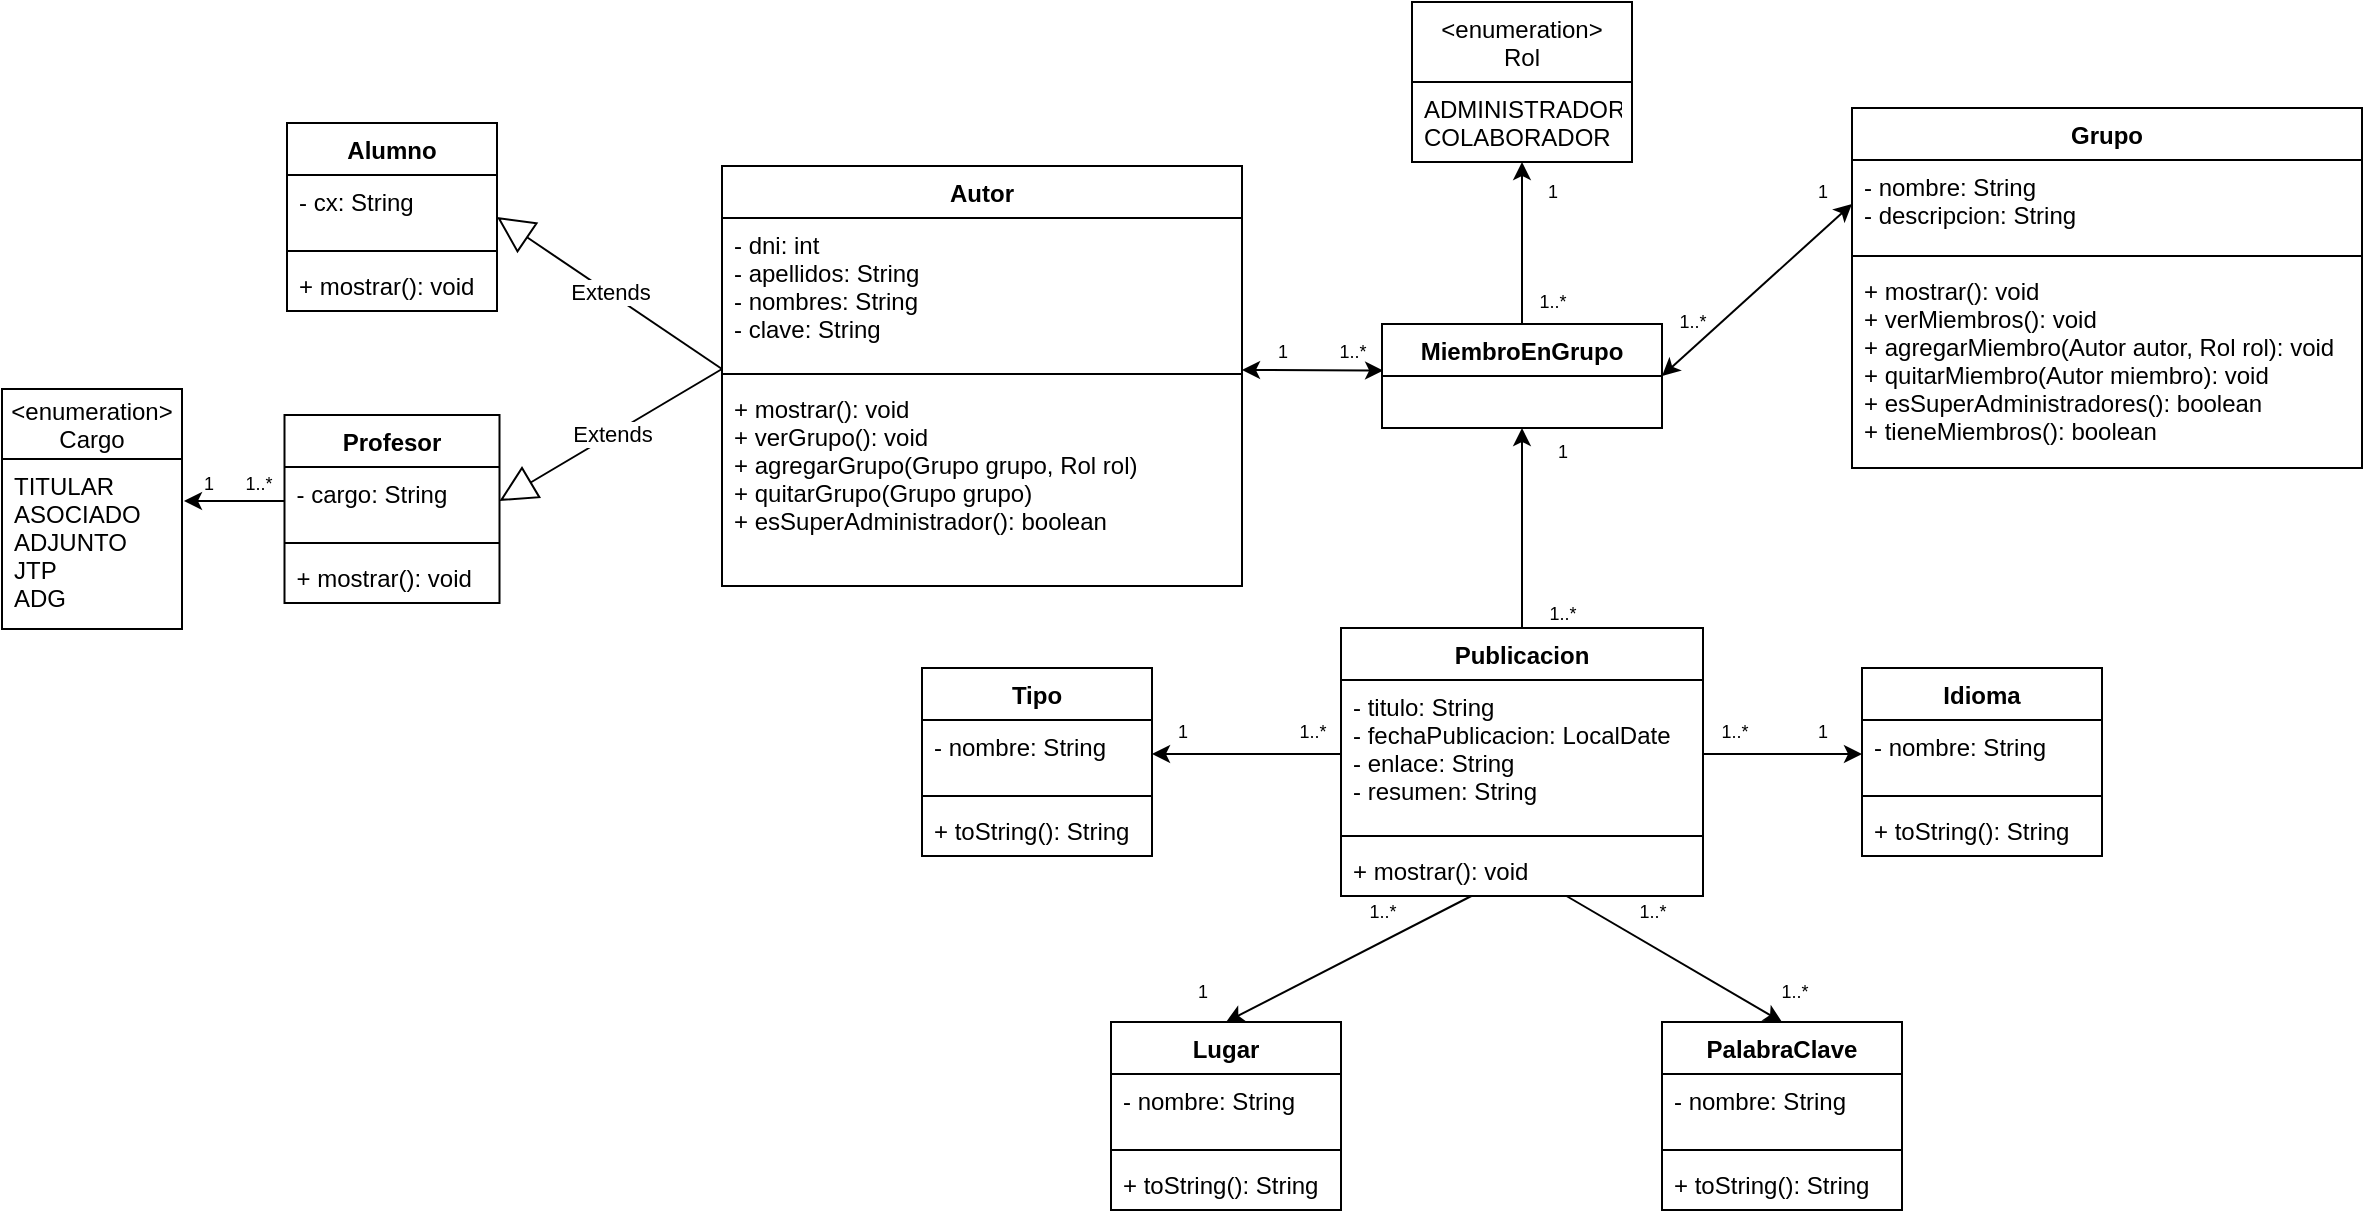 <mxfile version="15.5.8" type="device"><diagram id="-cp5HwwHwKEjinbvMlLH" name="Page-1"><mxGraphModel dx="1185" dy="612" grid="1" gridSize="10" guides="1" tooltips="1" connect="1" arrows="1" fold="1" page="1" pageScale="1" pageWidth="827" pageHeight="1169" math="0" shadow="0"><root><mxCell id="0"/><mxCell id="1" parent="0"/><mxCell id="iuG_ZYWCBgVi3_XoPc9T-4" value="MiembroEnGrupo" style="swimlane;fontStyle=1;childLayout=stackLayout;horizontal=1;startSize=26;fillColor=none;horizontalStack=0;resizeParent=1;resizeParentMax=0;resizeLast=0;collapsible=1;marginBottom=0;" vertex="1" parent="1"><mxGeometry x="1020" y="521" width="140" height="52" as="geometry"><mxRectangle x="610" y="130" width="130" height="26" as="alternateBounds"/></mxGeometry></mxCell><mxCell id="iuG_ZYWCBgVi3_XoPc9T-5" value="&lt;enumeration&gt;&#10;Rol" style="swimlane;fontStyle=0;childLayout=stackLayout;horizontal=1;startSize=40;fillColor=none;horizontalStack=0;resizeParent=1;resizeParentMax=0;resizeLast=0;collapsible=1;marginBottom=0;" vertex="1" parent="1"><mxGeometry x="1035" y="360" width="110" height="80" as="geometry"/></mxCell><mxCell id="iuG_ZYWCBgVi3_XoPc9T-6" value="ADMINISTRADOR&#10;COLABORADOR" style="text;strokeColor=none;fillColor=none;align=left;verticalAlign=top;spacingLeft=4;spacingRight=4;overflow=hidden;rotatable=0;points=[[0,0.5],[1,0.5]];portConstraint=eastwest;" vertex="1" parent="iuG_ZYWCBgVi3_XoPc9T-5"><mxGeometry y="40" width="110" height="40" as="geometry"/></mxCell><mxCell id="iuG_ZYWCBgVi3_XoPc9T-7" value="Alumno" style="swimlane;fontStyle=1;align=center;verticalAlign=top;childLayout=stackLayout;horizontal=1;startSize=26;horizontalStack=0;resizeParent=1;resizeParentMax=0;resizeLast=0;collapsible=1;marginBottom=0;" vertex="1" parent="1"><mxGeometry x="472.5" y="420.5" width="105" height="94" as="geometry"/></mxCell><mxCell id="iuG_ZYWCBgVi3_XoPc9T-8" value="- cx: String&#10;" style="text;strokeColor=none;fillColor=none;align=left;verticalAlign=top;spacingLeft=4;spacingRight=4;overflow=hidden;rotatable=0;points=[[0,0.5],[1,0.5]];portConstraint=eastwest;" vertex="1" parent="iuG_ZYWCBgVi3_XoPc9T-7"><mxGeometry y="26" width="105" height="34" as="geometry"/></mxCell><mxCell id="iuG_ZYWCBgVi3_XoPc9T-9" value="" style="line;strokeWidth=1;fillColor=none;align=left;verticalAlign=middle;spacingTop=-1;spacingLeft=3;spacingRight=3;rotatable=0;labelPosition=right;points=[];portConstraint=eastwest;" vertex="1" parent="iuG_ZYWCBgVi3_XoPc9T-7"><mxGeometry y="60" width="105" height="8" as="geometry"/></mxCell><mxCell id="iuG_ZYWCBgVi3_XoPc9T-10" value="+ mostrar(): void" style="text;strokeColor=none;fillColor=none;align=left;verticalAlign=top;spacingLeft=4;spacingRight=4;overflow=hidden;rotatable=0;points=[[0,0.5],[1,0.5]];portConstraint=eastwest;" vertex="1" parent="iuG_ZYWCBgVi3_XoPc9T-7"><mxGeometry y="68" width="105" height="26" as="geometry"/></mxCell><mxCell id="iuG_ZYWCBgVi3_XoPc9T-11" value="Profesor" style="swimlane;fontStyle=1;align=center;verticalAlign=top;childLayout=stackLayout;horizontal=1;startSize=26;horizontalStack=0;resizeParent=1;resizeParentMax=0;resizeLast=0;collapsible=1;marginBottom=0;" vertex="1" parent="1"><mxGeometry x="471.25" y="566.5" width="107.5" height="94" as="geometry"/></mxCell><mxCell id="iuG_ZYWCBgVi3_XoPc9T-12" value="- cargo: String&#10;" style="text;strokeColor=none;fillColor=none;align=left;verticalAlign=top;spacingLeft=4;spacingRight=4;overflow=hidden;rotatable=0;points=[[0,0.5],[1,0.5]];portConstraint=eastwest;" vertex="1" parent="iuG_ZYWCBgVi3_XoPc9T-11"><mxGeometry y="26" width="107.5" height="34" as="geometry"/></mxCell><mxCell id="iuG_ZYWCBgVi3_XoPc9T-13" value="" style="line;strokeWidth=1;fillColor=none;align=left;verticalAlign=middle;spacingTop=-1;spacingLeft=3;spacingRight=3;rotatable=0;labelPosition=right;points=[];portConstraint=eastwest;" vertex="1" parent="iuG_ZYWCBgVi3_XoPc9T-11"><mxGeometry y="60" width="107.5" height="8" as="geometry"/></mxCell><mxCell id="iuG_ZYWCBgVi3_XoPc9T-14" value="+ mostrar(): void" style="text;strokeColor=none;fillColor=none;align=left;verticalAlign=top;spacingLeft=4;spacingRight=4;overflow=hidden;rotatable=0;points=[[0,0.5],[1,0.5]];portConstraint=eastwest;" vertex="1" parent="iuG_ZYWCBgVi3_XoPc9T-11"><mxGeometry y="68" width="107.5" height="26" as="geometry"/></mxCell><mxCell id="iuG_ZYWCBgVi3_XoPc9T-15" value="&lt;enumeration&gt;&#10;Cargo" style="swimlane;fontStyle=0;childLayout=stackLayout;horizontal=1;startSize=35;fillColor=none;horizontalStack=0;resizeParent=1;resizeParentMax=0;resizeLast=0;collapsible=1;marginBottom=0;" vertex="1" parent="1"><mxGeometry x="330" y="553.5" width="90" height="120" as="geometry"/></mxCell><mxCell id="iuG_ZYWCBgVi3_XoPc9T-16" value="TITULAR&#10;ASOCIADO&#10;ADJUNTO&#10;JTP&#10;ADG" style="text;strokeColor=none;fillColor=none;align=left;verticalAlign=top;spacingLeft=4;spacingRight=4;overflow=hidden;rotatable=0;points=[[0,0.5],[1,0.5]];portConstraint=eastwest;" vertex="1" parent="iuG_ZYWCBgVi3_XoPc9T-15"><mxGeometry y="35" width="90" height="85" as="geometry"/></mxCell><mxCell id="iuG_ZYWCBgVi3_XoPc9T-18" value="Grupo" style="swimlane;fontStyle=1;align=center;verticalAlign=top;childLayout=stackLayout;horizontal=1;startSize=26;horizontalStack=0;resizeParent=1;resizeParentMax=0;resizeLast=0;collapsible=1;marginBottom=0;" vertex="1" parent="1"><mxGeometry x="1255" y="413" width="255" height="180" as="geometry"/></mxCell><mxCell id="iuG_ZYWCBgVi3_XoPc9T-19" value="- nombre: String&#10;- descripcion: String" style="text;strokeColor=none;fillColor=none;align=left;verticalAlign=top;spacingLeft=4;spacingRight=4;overflow=hidden;rotatable=0;points=[[0,0.5],[1,0.5]];portConstraint=eastwest;" vertex="1" parent="iuG_ZYWCBgVi3_XoPc9T-18"><mxGeometry y="26" width="255" height="44" as="geometry"/></mxCell><mxCell id="iuG_ZYWCBgVi3_XoPc9T-20" value="" style="line;strokeWidth=1;fillColor=none;align=left;verticalAlign=middle;spacingTop=-1;spacingLeft=3;spacingRight=3;rotatable=0;labelPosition=right;points=[];portConstraint=eastwest;" vertex="1" parent="iuG_ZYWCBgVi3_XoPc9T-18"><mxGeometry y="70" width="255" height="8" as="geometry"/></mxCell><mxCell id="iuG_ZYWCBgVi3_XoPc9T-21" value="+ mostrar(): void&#10;+ verMiembros(): void&#10;+ agregarMiembro(Autor autor, Rol rol): void&#10;+ quitarMiembro(Autor miembro): void&#10;+ esSuperAdministradores(): boolean&#10;+ tieneMiembros(): boolean&#10;" style="text;strokeColor=none;fillColor=none;align=left;verticalAlign=top;spacingLeft=4;spacingRight=4;overflow=hidden;rotatable=0;points=[[0,0.5],[1,0.5]];portConstraint=eastwest;" vertex="1" parent="iuG_ZYWCBgVi3_XoPc9T-18"><mxGeometry y="78" width="255" height="102" as="geometry"/></mxCell><mxCell id="iuG_ZYWCBgVi3_XoPc9T-23" value="Autor" style="swimlane;fontStyle=1;align=center;verticalAlign=top;childLayout=stackLayout;horizontal=1;startSize=26;horizontalStack=0;resizeParent=1;resizeParentMax=0;resizeLast=0;collapsible=1;marginBottom=0;" vertex="1" parent="1"><mxGeometry x="690" y="442" width="260" height="210" as="geometry"/></mxCell><mxCell id="iuG_ZYWCBgVi3_XoPc9T-24" value="- dni: int&#10;- apellidos: String&#10;- nombres: String&#10;- clave: String&#10;" style="text;strokeColor=none;fillColor=none;align=left;verticalAlign=top;spacingLeft=4;spacingRight=4;overflow=hidden;rotatable=0;points=[[0,0.5],[1,0.5]];portConstraint=eastwest;" vertex="1" parent="iuG_ZYWCBgVi3_XoPc9T-23"><mxGeometry y="26" width="260" height="74" as="geometry"/></mxCell><mxCell id="iuG_ZYWCBgVi3_XoPc9T-25" value="" style="line;strokeWidth=1;fillColor=none;align=left;verticalAlign=middle;spacingTop=-1;spacingLeft=3;spacingRight=3;rotatable=0;labelPosition=right;points=[];portConstraint=eastwest;" vertex="1" parent="iuG_ZYWCBgVi3_XoPc9T-23"><mxGeometry y="100" width="260" height="8" as="geometry"/></mxCell><mxCell id="iuG_ZYWCBgVi3_XoPc9T-26" value="+ mostrar(): void&#10;+ verGrupo(): void&#10;+ agregarGrupo(Grupo grupo, Rol rol)&#10;+ quitarGrupo(Grupo grupo)&#10;+ esSuperAdministrador(): boolean" style="text;strokeColor=none;fillColor=none;align=left;verticalAlign=top;spacingLeft=4;spacingRight=4;overflow=hidden;rotatable=0;points=[[0,0.5],[1,0.5]];portConstraint=eastwest;" vertex="1" parent="iuG_ZYWCBgVi3_XoPc9T-23"><mxGeometry y="108" width="260" height="102" as="geometry"/></mxCell><mxCell id="iuG_ZYWCBgVi3_XoPc9T-27" value="Extends" style="endArrow=block;endSize=16;endFill=0;html=1;rounded=0;exitX=0;exitY=0.5;exitDx=0;exitDy=0;entryX=1;entryY=0.5;entryDx=0;entryDy=0;" edge="1" parent="1" target="iuG_ZYWCBgVi3_XoPc9T-7"><mxGeometry width="160" relative="1" as="geometry"><mxPoint x="690" y="543.5" as="sourcePoint"/><mxPoint x="760" y="540.5" as="targetPoint"/></mxGeometry></mxCell><mxCell id="iuG_ZYWCBgVi3_XoPc9T-28" value="Extends" style="endArrow=block;endSize=16;endFill=0;html=1;rounded=0;exitX=0;exitY=0.5;exitDx=0;exitDy=0;entryX=1;entryY=0.5;entryDx=0;entryDy=0;" edge="1" parent="1" target="iuG_ZYWCBgVi3_XoPc9T-12"><mxGeometry width="160" relative="1" as="geometry"><mxPoint x="690" y="543.5" as="sourcePoint"/><mxPoint x="595" y="443.5" as="targetPoint"/></mxGeometry></mxCell><mxCell id="iuG_ZYWCBgVi3_XoPc9T-30" style="edgeStyle=orthogonalEdgeStyle;rounded=0;orthogonalLoop=1;jettySize=auto;html=1;exitX=0.5;exitY=0;exitDx=0;exitDy=0;entryX=0.5;entryY=1;entryDx=0;entryDy=0;" edge="1" parent="1" source="iuG_ZYWCBgVi3_XoPc9T-31" target="iuG_ZYWCBgVi3_XoPc9T-4"><mxGeometry relative="1" as="geometry"/></mxCell><mxCell id="iuG_ZYWCBgVi3_XoPc9T-31" value="Publicacion" style="swimlane;fontStyle=1;align=center;verticalAlign=top;childLayout=stackLayout;horizontal=1;startSize=26;horizontalStack=0;resizeParent=1;resizeParentMax=0;resizeLast=0;collapsible=1;marginBottom=0;" vertex="1" parent="1"><mxGeometry x="999.5" y="673" width="181" height="134" as="geometry"/></mxCell><mxCell id="iuG_ZYWCBgVi3_XoPc9T-32" value="- titulo: String&#10;- fechaPublicacion: LocalDate&#10;- enlace: String&#10;- resumen: String" style="text;strokeColor=none;fillColor=none;align=left;verticalAlign=top;spacingLeft=4;spacingRight=4;overflow=hidden;rotatable=0;points=[[0,0.5],[1,0.5]];portConstraint=eastwest;" vertex="1" parent="iuG_ZYWCBgVi3_XoPc9T-31"><mxGeometry y="26" width="181" height="74" as="geometry"/></mxCell><mxCell id="iuG_ZYWCBgVi3_XoPc9T-33" value="" style="line;strokeWidth=1;fillColor=none;align=left;verticalAlign=middle;spacingTop=-1;spacingLeft=3;spacingRight=3;rotatable=0;labelPosition=right;points=[];portConstraint=eastwest;" vertex="1" parent="iuG_ZYWCBgVi3_XoPc9T-31"><mxGeometry y="100" width="181" height="8" as="geometry"/></mxCell><mxCell id="iuG_ZYWCBgVi3_XoPc9T-34" value="+ mostrar(): void" style="text;strokeColor=none;fillColor=none;align=left;verticalAlign=top;spacingLeft=4;spacingRight=4;overflow=hidden;rotatable=0;points=[[0,0.5],[1,0.5]];portConstraint=eastwest;" vertex="1" parent="iuG_ZYWCBgVi3_XoPc9T-31"><mxGeometry y="108" width="181" height="26" as="geometry"/></mxCell><mxCell id="iuG_ZYWCBgVi3_XoPc9T-35" style="edgeStyle=orthogonalEdgeStyle;rounded=0;orthogonalLoop=1;jettySize=auto;html=1;exitX=0;exitY=0.5;exitDx=0;exitDy=0;entryX=1.011;entryY=0.247;entryDx=0;entryDy=0;entryPerimeter=0;" edge="1" parent="1" source="iuG_ZYWCBgVi3_XoPc9T-12" target="iuG_ZYWCBgVi3_XoPc9T-16"><mxGeometry relative="1" as="geometry"><mxPoint x="440" y="609.357" as="targetPoint"/></mxGeometry></mxCell><mxCell id="iuG_ZYWCBgVi3_XoPc9T-36" value="Tipo" style="swimlane;fontStyle=1;align=center;verticalAlign=top;childLayout=stackLayout;horizontal=1;startSize=26;horizontalStack=0;resizeParent=1;resizeParentMax=0;resizeLast=0;collapsible=1;marginBottom=0;" vertex="1" parent="1"><mxGeometry x="790" y="693" width="115" height="94" as="geometry"/></mxCell><mxCell id="iuG_ZYWCBgVi3_XoPc9T-37" value="- nombre: String&#10;" style="text;strokeColor=none;fillColor=none;align=left;verticalAlign=top;spacingLeft=4;spacingRight=4;overflow=hidden;rotatable=0;points=[[0,0.5],[1,0.5]];portConstraint=eastwest;" vertex="1" parent="iuG_ZYWCBgVi3_XoPc9T-36"><mxGeometry y="26" width="115" height="34" as="geometry"/></mxCell><mxCell id="iuG_ZYWCBgVi3_XoPc9T-38" value="" style="line;strokeWidth=1;fillColor=none;align=left;verticalAlign=middle;spacingTop=-1;spacingLeft=3;spacingRight=3;rotatable=0;labelPosition=right;points=[];portConstraint=eastwest;" vertex="1" parent="iuG_ZYWCBgVi3_XoPc9T-36"><mxGeometry y="60" width="115" height="8" as="geometry"/></mxCell><mxCell id="iuG_ZYWCBgVi3_XoPc9T-39" value="+ toString(): String" style="text;strokeColor=none;fillColor=none;align=left;verticalAlign=top;spacingLeft=4;spacingRight=4;overflow=hidden;rotatable=0;points=[[0,0.5],[1,0.5]];portConstraint=eastwest;" vertex="1" parent="iuG_ZYWCBgVi3_XoPc9T-36"><mxGeometry y="68" width="115" height="26" as="geometry"/></mxCell><mxCell id="iuG_ZYWCBgVi3_XoPc9T-40" value="PalabraClave" style="swimlane;fontStyle=1;align=center;verticalAlign=top;childLayout=stackLayout;horizontal=1;startSize=26;horizontalStack=0;resizeParent=1;resizeParentMax=0;resizeLast=0;collapsible=1;marginBottom=0;" vertex="1" parent="1"><mxGeometry x="1160" y="870" width="120" height="94" as="geometry"/></mxCell><mxCell id="iuG_ZYWCBgVi3_XoPc9T-41" value="- nombre: String&#10;" style="text;strokeColor=none;fillColor=none;align=left;verticalAlign=top;spacingLeft=4;spacingRight=4;overflow=hidden;rotatable=0;points=[[0,0.5],[1,0.5]];portConstraint=eastwest;" vertex="1" parent="iuG_ZYWCBgVi3_XoPc9T-40"><mxGeometry y="26" width="120" height="34" as="geometry"/></mxCell><mxCell id="iuG_ZYWCBgVi3_XoPc9T-42" value="" style="line;strokeWidth=1;fillColor=none;align=left;verticalAlign=middle;spacingTop=-1;spacingLeft=3;spacingRight=3;rotatable=0;labelPosition=right;points=[];portConstraint=eastwest;" vertex="1" parent="iuG_ZYWCBgVi3_XoPc9T-40"><mxGeometry y="60" width="120" height="8" as="geometry"/></mxCell><mxCell id="iuG_ZYWCBgVi3_XoPc9T-43" value="+ toString(): String" style="text;strokeColor=none;fillColor=none;align=left;verticalAlign=top;spacingLeft=4;spacingRight=4;overflow=hidden;rotatable=0;points=[[0,0.5],[1,0.5]];portConstraint=eastwest;" vertex="1" parent="iuG_ZYWCBgVi3_XoPc9T-40"><mxGeometry y="68" width="120" height="26" as="geometry"/></mxCell><mxCell id="iuG_ZYWCBgVi3_XoPc9T-44" value="Lugar" style="swimlane;fontStyle=1;align=center;verticalAlign=top;childLayout=stackLayout;horizontal=1;startSize=26;horizontalStack=0;resizeParent=1;resizeParentMax=0;resizeLast=0;collapsible=1;marginBottom=0;" vertex="1" parent="1"><mxGeometry x="884.5" y="870" width="115" height="94" as="geometry"/></mxCell><mxCell id="iuG_ZYWCBgVi3_XoPc9T-45" value="- nombre: String&#10;" style="text;strokeColor=none;fillColor=none;align=left;verticalAlign=top;spacingLeft=4;spacingRight=4;overflow=hidden;rotatable=0;points=[[0,0.5],[1,0.5]];portConstraint=eastwest;" vertex="1" parent="iuG_ZYWCBgVi3_XoPc9T-44"><mxGeometry y="26" width="115" height="34" as="geometry"/></mxCell><mxCell id="iuG_ZYWCBgVi3_XoPc9T-46" value="" style="line;strokeWidth=1;fillColor=none;align=left;verticalAlign=middle;spacingTop=-1;spacingLeft=3;spacingRight=3;rotatable=0;labelPosition=right;points=[];portConstraint=eastwest;" vertex="1" parent="iuG_ZYWCBgVi3_XoPc9T-44"><mxGeometry y="60" width="115" height="8" as="geometry"/></mxCell><mxCell id="iuG_ZYWCBgVi3_XoPc9T-47" value="+ toString(): String" style="text;strokeColor=none;fillColor=none;align=left;verticalAlign=top;spacingLeft=4;spacingRight=4;overflow=hidden;rotatable=0;points=[[0,0.5],[1,0.5]];portConstraint=eastwest;" vertex="1" parent="iuG_ZYWCBgVi3_XoPc9T-44"><mxGeometry y="68" width="115" height="26" as="geometry"/></mxCell><mxCell id="iuG_ZYWCBgVi3_XoPc9T-48" value="Idioma" style="swimlane;fontStyle=1;align=center;verticalAlign=top;childLayout=stackLayout;horizontal=1;startSize=26;horizontalStack=0;resizeParent=1;resizeParentMax=0;resizeLast=0;collapsible=1;marginBottom=0;" vertex="1" parent="1"><mxGeometry x="1260" y="693" width="120" height="94" as="geometry"/></mxCell><mxCell id="iuG_ZYWCBgVi3_XoPc9T-49" value="- nombre: String&#10;" style="text;strokeColor=none;fillColor=none;align=left;verticalAlign=top;spacingLeft=4;spacingRight=4;overflow=hidden;rotatable=0;points=[[0,0.5],[1,0.5]];portConstraint=eastwest;" vertex="1" parent="iuG_ZYWCBgVi3_XoPc9T-48"><mxGeometry y="26" width="120" height="34" as="geometry"/></mxCell><mxCell id="iuG_ZYWCBgVi3_XoPc9T-50" value="" style="line;strokeWidth=1;fillColor=none;align=left;verticalAlign=middle;spacingTop=-1;spacingLeft=3;spacingRight=3;rotatable=0;labelPosition=right;points=[];portConstraint=eastwest;" vertex="1" parent="iuG_ZYWCBgVi3_XoPc9T-48"><mxGeometry y="60" width="120" height="8" as="geometry"/></mxCell><mxCell id="iuG_ZYWCBgVi3_XoPc9T-51" value="+ toString(): String" style="text;strokeColor=none;fillColor=none;align=left;verticalAlign=top;spacingLeft=4;spacingRight=4;overflow=hidden;rotatable=0;points=[[0,0.5],[1,0.5]];portConstraint=eastwest;" vertex="1" parent="iuG_ZYWCBgVi3_XoPc9T-48"><mxGeometry y="68" width="120" height="26" as="geometry"/></mxCell><mxCell id="iuG_ZYWCBgVi3_XoPc9T-58" value="&lt;font style=&quot;font-size: 9px&quot;&gt;1&lt;/font&gt;" style="text;html=1;align=center;verticalAlign=middle;resizable=0;points=[];autosize=1;strokeColor=none;fillColor=none;fontSize=7;" vertex="1" parent="1"><mxGeometry x="422.5" y="595.5" width="20" height="10" as="geometry"/></mxCell><mxCell id="iuG_ZYWCBgVi3_XoPc9T-59" value="&lt;font style=&quot;font-size: 9px&quot;&gt;1..*&lt;/font&gt;" style="text;html=1;align=center;verticalAlign=middle;resizable=0;points=[];autosize=1;strokeColor=none;fillColor=none;fontSize=7;" vertex="1" parent="1"><mxGeometry x="442.5" y="595.5" width="30" height="10" as="geometry"/></mxCell><mxCell id="iuG_ZYWCBgVi3_XoPc9T-60" value="" style="endArrow=classic;startArrow=classic;html=1;rounded=0;fontSize=7;entryX=0.004;entryY=0.448;entryDx=0;entryDy=0;entryPerimeter=0;" edge="1" parent="1" target="iuG_ZYWCBgVi3_XoPc9T-4"><mxGeometry width="50" height="50" relative="1" as="geometry"><mxPoint x="950" y="544" as="sourcePoint"/><mxPoint x="1000" y="490" as="targetPoint"/></mxGeometry></mxCell><mxCell id="iuG_ZYWCBgVi3_XoPc9T-72" value="" style="endArrow=classic;html=1;rounded=0;fontSize=7;entryX=1;entryY=0.5;entryDx=0;entryDy=0;" edge="1" parent="1" source="iuG_ZYWCBgVi3_XoPc9T-32" target="iuG_ZYWCBgVi3_XoPc9T-37"><mxGeometry width="50" height="50" relative="1" as="geometry"><mxPoint x="850" y="710" as="sourcePoint"/><mxPoint x="900" y="660" as="targetPoint"/></mxGeometry></mxCell><mxCell id="iuG_ZYWCBgVi3_XoPc9T-73" value="" style="endArrow=classic;html=1;rounded=0;fontSize=7;entryX=0.5;entryY=0;entryDx=0;entryDy=0;" edge="1" parent="1" source="iuG_ZYWCBgVi3_XoPc9T-34" target="iuG_ZYWCBgVi3_XoPc9T-44"><mxGeometry width="50" height="50" relative="1" as="geometry"><mxPoint x="1060" y="830" as="sourcePoint"/><mxPoint x="680" y="820" as="targetPoint"/></mxGeometry></mxCell><mxCell id="iuG_ZYWCBgVi3_XoPc9T-75" value="" style="endArrow=classic;html=1;rounded=0;fontSize=7;entryX=0;entryY=0.5;entryDx=0;entryDy=0;exitX=1;exitY=0.5;exitDx=0;exitDy=0;" edge="1" parent="1" source="iuG_ZYWCBgVi3_XoPc9T-32" target="iuG_ZYWCBgVi3_XoPc9T-49"><mxGeometry width="50" height="50" relative="1" as="geometry"><mxPoint x="590" y="870" as="sourcePoint"/><mxPoint x="640" y="820" as="targetPoint"/></mxGeometry></mxCell><mxCell id="iuG_ZYWCBgVi3_XoPc9T-74" value="" style="endArrow=classic;html=1;rounded=0;fontSize=7;entryX=0.5;entryY=0;entryDx=0;entryDy=0;" edge="1" parent="1" source="iuG_ZYWCBgVi3_XoPc9T-34" target="iuG_ZYWCBgVi3_XoPc9T-40"><mxGeometry width="50" height="50" relative="1" as="geometry"><mxPoint x="1090" y="810" as="sourcePoint"/><mxPoint x="1230" y="880" as="targetPoint"/></mxGeometry></mxCell><mxCell id="iuG_ZYWCBgVi3_XoPc9T-76" value="" style="endArrow=classic;html=1;rounded=0;fontSize=7;entryX=0.5;entryY=1;entryDx=0;entryDy=0;entryPerimeter=0;exitX=0.5;exitY=0;exitDx=0;exitDy=0;" edge="1" parent="1" source="iuG_ZYWCBgVi3_XoPc9T-4" target="iuG_ZYWCBgVi3_XoPc9T-6"><mxGeometry width="50" height="50" relative="1" as="geometry"><mxPoint x="980" y="540" as="sourcePoint"/><mxPoint x="1030" y="490" as="targetPoint"/></mxGeometry></mxCell><mxCell id="iuG_ZYWCBgVi3_XoPc9T-78" value="" style="endArrow=classic;startArrow=classic;html=1;rounded=0;fontSize=7;entryX=0;entryY=0.5;entryDx=0;entryDy=0;exitX=1;exitY=0.5;exitDx=0;exitDy=0;" edge="1" parent="1" source="iuG_ZYWCBgVi3_XoPc9T-4" target="iuG_ZYWCBgVi3_XoPc9T-19"><mxGeometry width="50" height="50" relative="1" as="geometry"><mxPoint x="1070" y="640" as="sourcePoint"/><mxPoint x="1120" y="590" as="targetPoint"/></mxGeometry></mxCell><mxCell id="iuG_ZYWCBgVi3_XoPc9T-79" value="&lt;font style=&quot;font-size: 9px&quot;&gt;1&lt;/font&gt;" style="text;html=1;align=center;verticalAlign=middle;resizable=0;points=[];autosize=1;strokeColor=none;fillColor=none;fontSize=7;" vertex="1" parent="1"><mxGeometry x="960" y="530" width="20" height="10" as="geometry"/></mxCell><mxCell id="iuG_ZYWCBgVi3_XoPc9T-80" value="&lt;font style=&quot;font-size: 9px&quot;&gt;1..*&lt;/font&gt;" style="text;html=1;align=center;verticalAlign=middle;resizable=0;points=[];autosize=1;strokeColor=none;fillColor=none;fontSize=7;" vertex="1" parent="1"><mxGeometry x="990" y="530" width="30" height="10" as="geometry"/></mxCell><mxCell id="iuG_ZYWCBgVi3_XoPc9T-81" value="&lt;font style=&quot;font-size: 9px&quot;&gt;1..*&lt;/font&gt;" style="text;html=1;align=center;verticalAlign=middle;resizable=0;points=[];autosize=1;strokeColor=none;fillColor=none;fontSize=7;" vertex="1" parent="1"><mxGeometry x="969.5" y="720" width="30" height="10" as="geometry"/></mxCell><mxCell id="iuG_ZYWCBgVi3_XoPc9T-84" value="&lt;font style=&quot;font-size: 9px&quot;&gt;1..*&lt;/font&gt;" style="text;html=1;align=center;verticalAlign=middle;resizable=0;points=[];autosize=1;strokeColor=none;fillColor=none;fontSize=7;" vertex="1" parent="1"><mxGeometry x="1005" y="810" width="30" height="10" as="geometry"/></mxCell><mxCell id="iuG_ZYWCBgVi3_XoPc9T-85" value="&lt;font style=&quot;font-size: 9px&quot;&gt;1..*&lt;/font&gt;" style="text;html=1;align=center;verticalAlign=middle;resizable=0;points=[];autosize=1;strokeColor=none;fillColor=none;fontSize=7;" vertex="1" parent="1"><mxGeometry x="1140" y="810" width="30" height="10" as="geometry"/></mxCell><mxCell id="iuG_ZYWCBgVi3_XoPc9T-86" value="&lt;font style=&quot;font-size: 9px&quot;&gt;1..*&lt;/font&gt;" style="text;html=1;align=center;verticalAlign=middle;resizable=0;points=[];autosize=1;strokeColor=none;fillColor=none;fontSize=7;" vertex="1" parent="1"><mxGeometry x="1180.5" y="720" width="30" height="10" as="geometry"/></mxCell><mxCell id="iuG_ZYWCBgVi3_XoPc9T-87" value="&lt;font style=&quot;font-size: 9px&quot;&gt;1&lt;/font&gt;" style="text;html=1;align=center;verticalAlign=middle;resizable=0;points=[];autosize=1;strokeColor=none;fillColor=none;fontSize=7;" vertex="1" parent="1"><mxGeometry x="910" y="720" width="20" height="10" as="geometry"/></mxCell><mxCell id="iuG_ZYWCBgVi3_XoPc9T-88" value="&lt;font style=&quot;font-size: 9px&quot;&gt;1&lt;/font&gt;" style="text;html=1;align=center;verticalAlign=middle;resizable=0;points=[];autosize=1;strokeColor=none;fillColor=none;fontSize=7;" vertex="1" parent="1"><mxGeometry x="920" y="850" width="20" height="10" as="geometry"/></mxCell><mxCell id="iuG_ZYWCBgVi3_XoPc9T-90" value="&lt;font style=&quot;font-size: 9px&quot;&gt;1&lt;/font&gt;" style="text;html=1;align=center;verticalAlign=middle;resizable=0;points=[];autosize=1;strokeColor=none;fillColor=none;fontSize=7;" vertex="1" parent="1"><mxGeometry x="1230" y="720" width="20" height="10" as="geometry"/></mxCell><mxCell id="iuG_ZYWCBgVi3_XoPc9T-91" value="&lt;font style=&quot;font-size: 9px&quot;&gt;1..*&lt;/font&gt;" style="text;html=1;align=center;verticalAlign=middle;resizable=0;points=[];autosize=1;strokeColor=none;fillColor=none;fontSize=7;" vertex="1" parent="1"><mxGeometry x="1160" y="514.5" width="30" height="10" as="geometry"/></mxCell><mxCell id="iuG_ZYWCBgVi3_XoPc9T-92" value="&lt;font style=&quot;font-size: 9px&quot;&gt;1&lt;/font&gt;" style="text;html=1;align=center;verticalAlign=middle;resizable=0;points=[];autosize=1;strokeColor=none;fillColor=none;fontSize=7;" vertex="1" parent="1"><mxGeometry x="1230" y="450" width="20" height="10" as="geometry"/></mxCell><mxCell id="iuG_ZYWCBgVi3_XoPc9T-94" value="&lt;font style=&quot;font-size: 9px&quot;&gt;1..*&lt;/font&gt;" style="text;html=1;align=center;verticalAlign=middle;resizable=0;points=[];autosize=1;strokeColor=none;fillColor=none;fontSize=7;" vertex="1" parent="1"><mxGeometry x="1211" y="850" width="30" height="10" as="geometry"/></mxCell><mxCell id="iuG_ZYWCBgVi3_XoPc9T-95" value="&lt;font style=&quot;font-size: 9px&quot;&gt;1..*&lt;/font&gt;" style="text;html=1;align=center;verticalAlign=middle;resizable=0;points=[];autosize=1;strokeColor=none;fillColor=none;fontSize=7;" vertex="1" parent="1"><mxGeometry x="1090" y="504.5" width="30" height="10" as="geometry"/></mxCell><mxCell id="iuG_ZYWCBgVi3_XoPc9T-96" value="&lt;font style=&quot;font-size: 9px&quot;&gt;1&lt;/font&gt;" style="text;html=1;align=center;verticalAlign=middle;resizable=0;points=[];autosize=1;strokeColor=none;fillColor=none;fontSize=7;" vertex="1" parent="1"><mxGeometry x="1095" y="450" width="20" height="10" as="geometry"/></mxCell><mxCell id="iuG_ZYWCBgVi3_XoPc9T-97" value="&lt;font style=&quot;font-size: 9px&quot;&gt;1&lt;/font&gt;" style="text;html=1;align=center;verticalAlign=middle;resizable=0;points=[];autosize=1;strokeColor=none;fillColor=none;fontSize=7;" vertex="1" parent="1"><mxGeometry x="1100" y="580" width="20" height="10" as="geometry"/></mxCell><mxCell id="iuG_ZYWCBgVi3_XoPc9T-98" value="&lt;font style=&quot;font-size: 9px&quot;&gt;1..*&lt;/font&gt;" style="text;html=1;align=center;verticalAlign=middle;resizable=0;points=[];autosize=1;strokeColor=none;fillColor=none;fontSize=7;" vertex="1" parent="1"><mxGeometry x="1095" y="660.5" width="30" height="10" as="geometry"/></mxCell></root></mxGraphModel></diagram></mxfile>